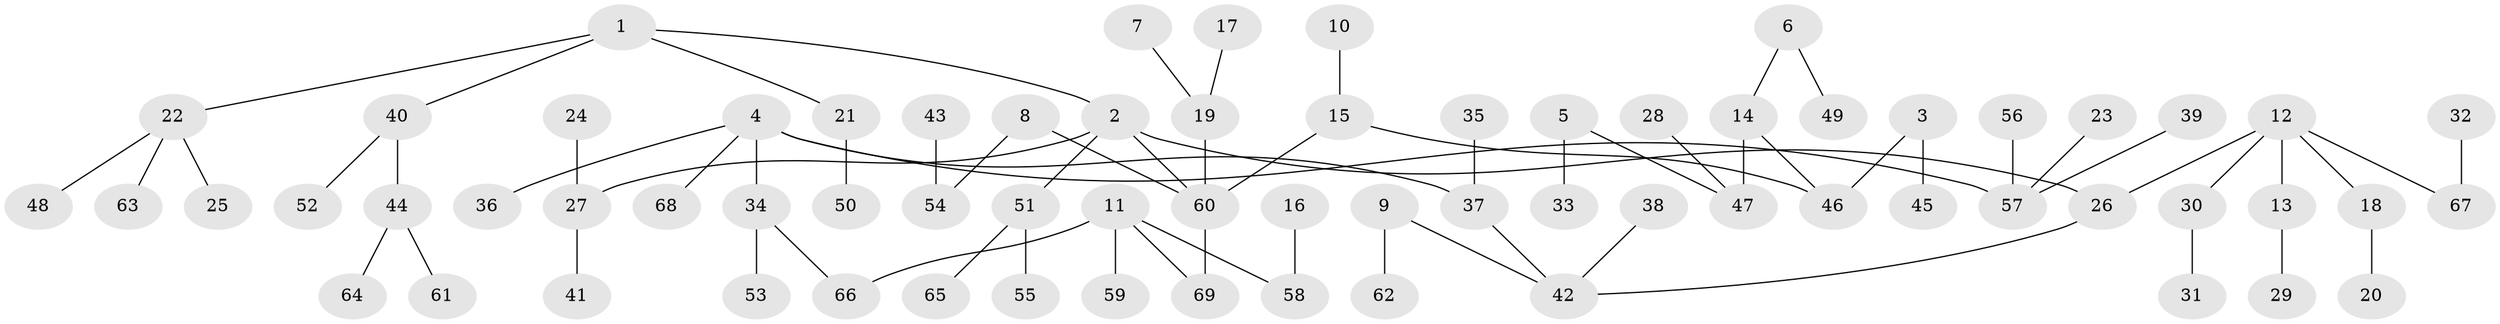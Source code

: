 // original degree distribution, {4: 0.10144927536231885, 5: 0.043478260869565216, 6: 0.014492753623188406, 2: 0.2753623188405797, 1: 0.4782608695652174, 3: 0.08695652173913043}
// Generated by graph-tools (version 1.1) at 2025/01/03/09/25 03:01:00]
// undirected, 69 vertices, 69 edges
graph export_dot {
graph [start="1"]
  node [color=gray90,style=filled];
  1;
  2;
  3;
  4;
  5;
  6;
  7;
  8;
  9;
  10;
  11;
  12;
  13;
  14;
  15;
  16;
  17;
  18;
  19;
  20;
  21;
  22;
  23;
  24;
  25;
  26;
  27;
  28;
  29;
  30;
  31;
  32;
  33;
  34;
  35;
  36;
  37;
  38;
  39;
  40;
  41;
  42;
  43;
  44;
  45;
  46;
  47;
  48;
  49;
  50;
  51;
  52;
  53;
  54;
  55;
  56;
  57;
  58;
  59;
  60;
  61;
  62;
  63;
  64;
  65;
  66;
  67;
  68;
  69;
  1 -- 2 [weight=1.0];
  1 -- 21 [weight=1.0];
  1 -- 22 [weight=1.0];
  1 -- 40 [weight=1.0];
  2 -- 26 [weight=1.0];
  2 -- 27 [weight=1.0];
  2 -- 51 [weight=1.0];
  2 -- 60 [weight=1.0];
  3 -- 45 [weight=1.0];
  3 -- 46 [weight=1.0];
  4 -- 34 [weight=1.0];
  4 -- 36 [weight=1.0];
  4 -- 37 [weight=1.0];
  4 -- 57 [weight=1.0];
  4 -- 68 [weight=1.0];
  5 -- 33 [weight=1.0];
  5 -- 47 [weight=1.0];
  6 -- 14 [weight=1.0];
  6 -- 49 [weight=1.0];
  7 -- 19 [weight=1.0];
  8 -- 54 [weight=1.0];
  8 -- 60 [weight=1.0];
  9 -- 42 [weight=1.0];
  9 -- 62 [weight=1.0];
  10 -- 15 [weight=1.0];
  11 -- 58 [weight=1.0];
  11 -- 59 [weight=1.0];
  11 -- 66 [weight=1.0];
  11 -- 69 [weight=1.0];
  12 -- 13 [weight=1.0];
  12 -- 18 [weight=1.0];
  12 -- 26 [weight=1.0];
  12 -- 30 [weight=1.0];
  12 -- 67 [weight=1.0];
  13 -- 29 [weight=1.0];
  14 -- 46 [weight=1.0];
  14 -- 47 [weight=1.0];
  15 -- 46 [weight=1.0];
  15 -- 60 [weight=1.0];
  16 -- 58 [weight=1.0];
  17 -- 19 [weight=1.0];
  18 -- 20 [weight=1.0];
  19 -- 60 [weight=1.0];
  21 -- 50 [weight=1.0];
  22 -- 25 [weight=1.0];
  22 -- 48 [weight=1.0];
  22 -- 63 [weight=1.0];
  23 -- 57 [weight=1.0];
  24 -- 27 [weight=1.0];
  26 -- 42 [weight=1.0];
  27 -- 41 [weight=1.0];
  28 -- 47 [weight=1.0];
  30 -- 31 [weight=1.0];
  32 -- 67 [weight=1.0];
  34 -- 53 [weight=1.0];
  34 -- 66 [weight=1.0];
  35 -- 37 [weight=1.0];
  37 -- 42 [weight=1.0];
  38 -- 42 [weight=1.0];
  39 -- 57 [weight=1.0];
  40 -- 44 [weight=1.0];
  40 -- 52 [weight=1.0];
  43 -- 54 [weight=1.0];
  44 -- 61 [weight=1.0];
  44 -- 64 [weight=1.0];
  51 -- 55 [weight=1.0];
  51 -- 65 [weight=1.0];
  56 -- 57 [weight=1.0];
  60 -- 69 [weight=1.0];
}

